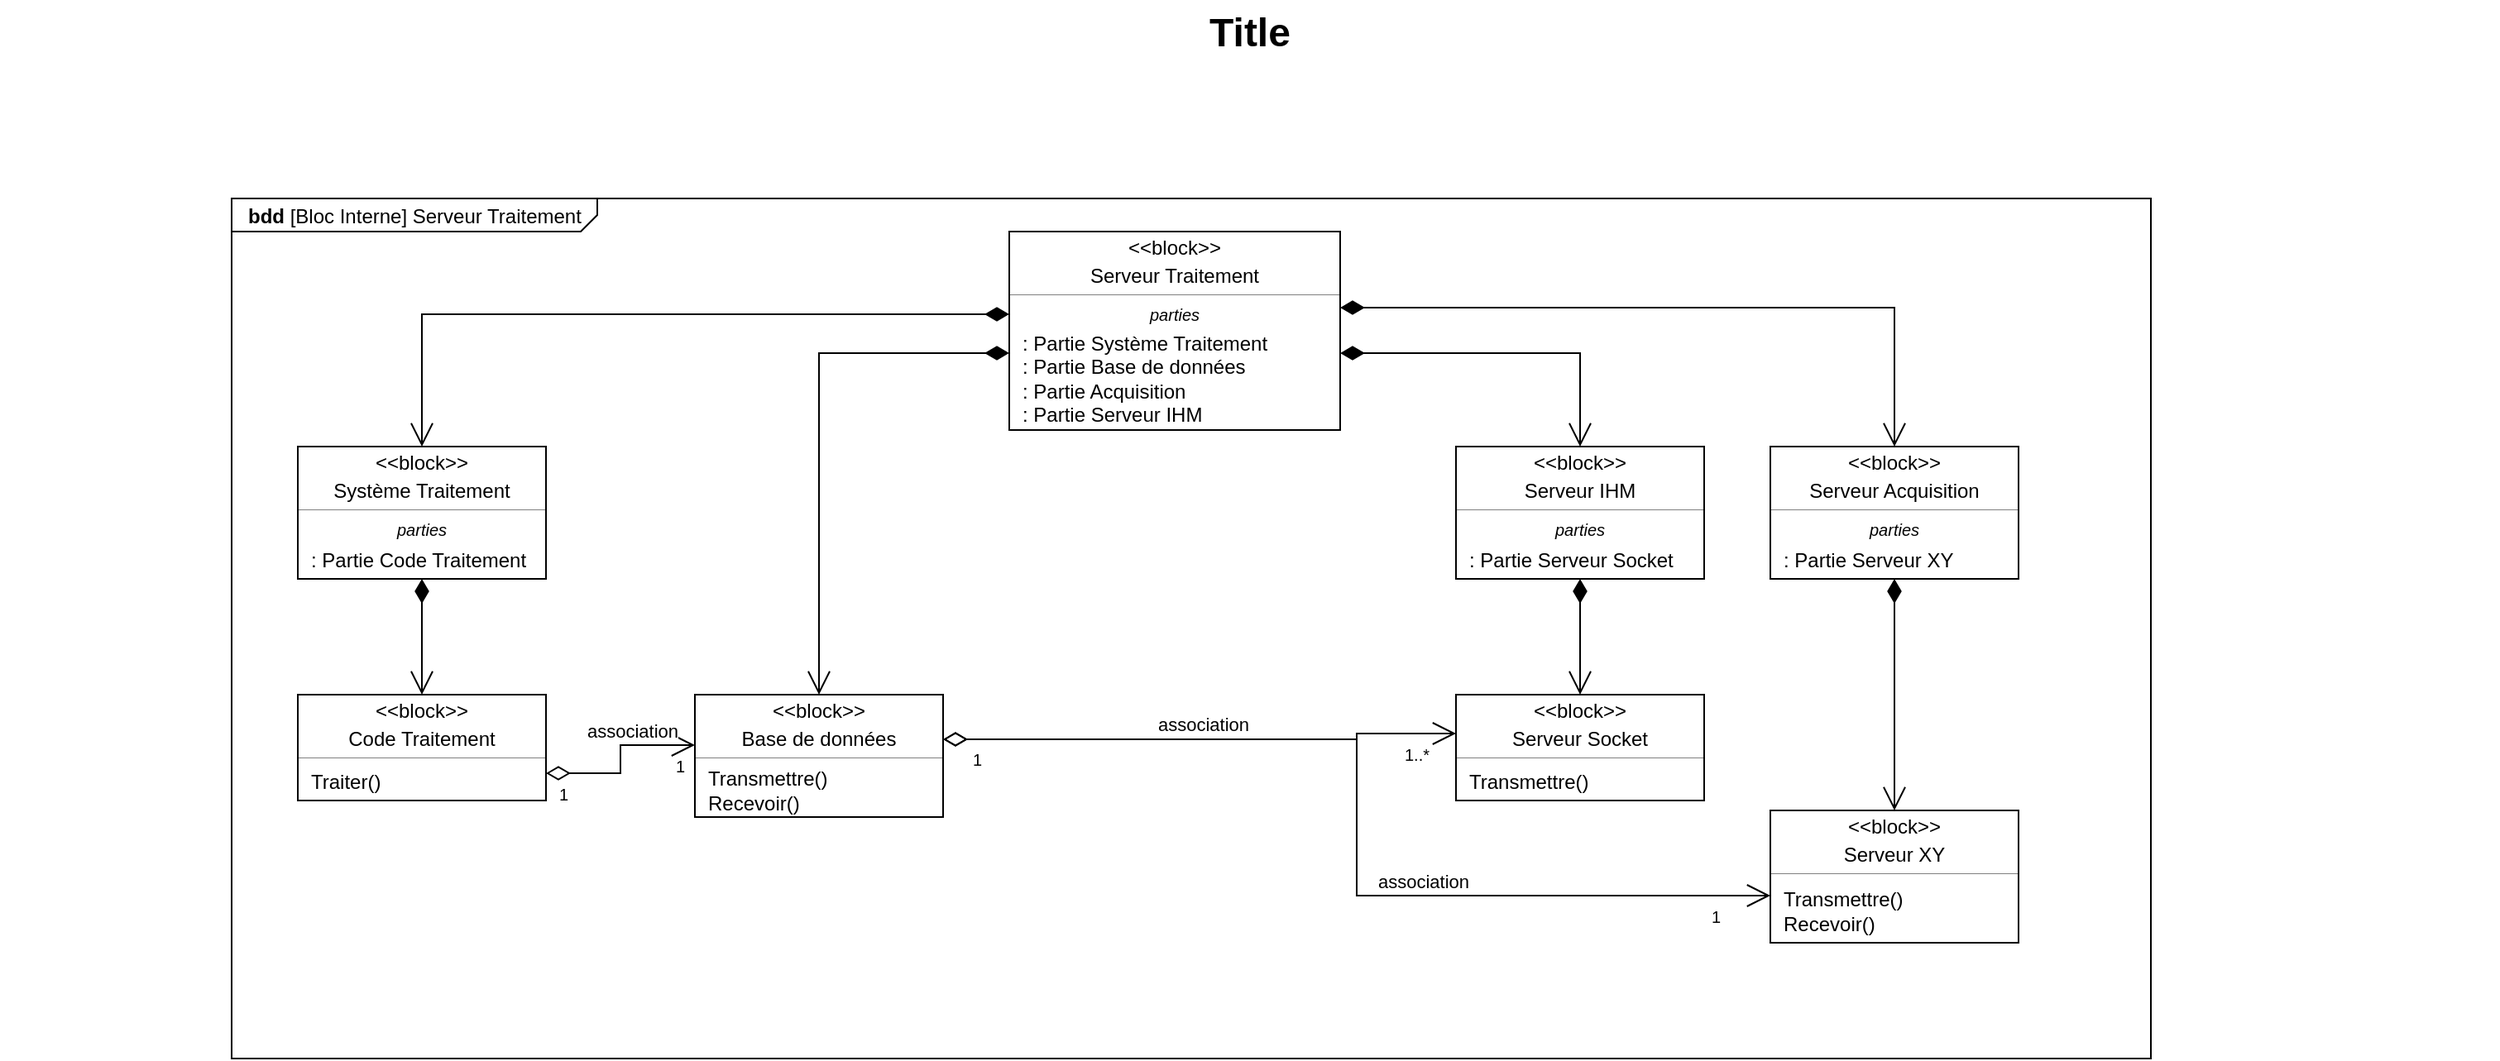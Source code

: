 <mxfile version="26.0.10">
  <diagram name="Page-1" id="929967ad-93f9-6ef4-fab6-5d389245f69c">
    <mxGraphModel dx="1388" dy="651" grid="1" gridSize="10" guides="1" tooltips="1" connect="1" arrows="1" fold="1" page="1" pageScale="1.5" pageWidth="1169" pageHeight="826" background="none" math="0" shadow="0">
      <root>
        <mxCell id="0" style=";html=1;" />
        <mxCell id="1" style=";html=1;" parent="0" />
        <mxCell id="1672d66443f91eb5-23" value="Title" style="text;strokeColor=none;fillColor=none;html=1;fontSize=24;fontStyle=1;verticalAlign=middle;align=center;" parent="1" vertex="1">
          <mxGeometry x="120" y="40" width="1510" height="40" as="geometry" />
        </mxCell>
        <mxCell id="tFnamUfkK9zu6t_N8N9w-10" value="&lt;p style=&quot;margin:0px;margin-top:4px;margin-left:10px;text-align:left;&quot;&gt;&lt;b&gt;bdd&lt;/b&gt;   [Bloc Interne] Serveur Traitement&lt;/p&gt;" style="html=1;shape=mxgraph.sysml.package;labelX=221.17;align=left;spacingLeft=10;overflow=fill;recursiveResize=0;" vertex="1" parent="1">
          <mxGeometry x="260" y="160" width="1160" height="520" as="geometry" />
        </mxCell>
        <mxCell id="tFnamUfkK9zu6t_N8N9w-16" value="" style="fontStyle=1;align=center;verticalAlign=middle;childLayout=stackLayout;horizontal=1;horizontalStack=0;resizeParent=1;resizeParentMax=0;resizeLast=0;marginBottom=0;" vertex="1" parent="1">
          <mxGeometry x="730" y="180" width="200" height="120" as="geometry" />
        </mxCell>
        <mxCell id="tFnamUfkK9zu6t_N8N9w-17" value="&amp;lt;&amp;lt;block&amp;gt;&amp;gt;" style="html=1;align=center;spacing=0;verticalAlign=middle;strokeColor=none;fillColor=none;whiteSpace=wrap;" vertex="1" parent="tFnamUfkK9zu6t_N8N9w-16">
          <mxGeometry width="200" height="20" as="geometry" />
        </mxCell>
        <mxCell id="tFnamUfkK9zu6t_N8N9w-18" value="Serveur Traitement" style="html=1;align=center;spacing=0;verticalAlign=middle;strokeColor=none;fillColor=none;whiteSpace=wrap;" vertex="1" parent="tFnamUfkK9zu6t_N8N9w-16">
          <mxGeometry y="20" width="200" height="14" as="geometry" />
        </mxCell>
        <mxCell id="tFnamUfkK9zu6t_N8N9w-26" value="" style="line;strokeWidth=0.25;fillColor=none;align=left;verticalAlign=middle;spacingTop=-1;spacingLeft=3;spacingRight=3;rotatable=0;labelPosition=right;points=[];portConstraint=eastwest;" vertex="1" parent="tFnamUfkK9zu6t_N8N9w-16">
          <mxGeometry y="34" width="200" height="8" as="geometry" />
        </mxCell>
        <mxCell id="tFnamUfkK9zu6t_N8N9w-27" value="parties" style="html=1;align=center;spacing=0;verticalAlign=middle;strokeColor=none;fillColor=none;whiteSpace=wrap;fontStyle=2;fontSize=10;" vertex="1" parent="tFnamUfkK9zu6t_N8N9w-16">
          <mxGeometry y="42" width="200" height="16" as="geometry" />
        </mxCell>
        <mxCell id="tFnamUfkK9zu6t_N8N9w-28" value=": Partie Système Traitement&lt;div&gt;: Partie Base de données&lt;/div&gt;&lt;div&gt;: Partie Acquisition&lt;/div&gt;&lt;div&gt;: Partie Serveur IHM&lt;/div&gt;" style="html=1;align=left;spacing=0;spacingLeft=8;verticalAlign=middle;strokeColor=none;fillColor=none;whiteSpace=wrap;" vertex="1" parent="tFnamUfkK9zu6t_N8N9w-16">
          <mxGeometry y="58" width="200" height="62" as="geometry" />
        </mxCell>
        <mxCell id="tFnamUfkK9zu6t_N8N9w-40" value="" style="fontStyle=1;align=center;verticalAlign=middle;childLayout=stackLayout;horizontal=1;horizontalStack=0;resizeParent=1;resizeParentMax=0;resizeLast=0;marginBottom=0;" vertex="1" parent="1">
          <mxGeometry x="300" y="310" width="150" height="80" as="geometry" />
        </mxCell>
        <mxCell id="tFnamUfkK9zu6t_N8N9w-41" value="&amp;lt;&amp;lt;block&amp;gt;&amp;gt;" style="html=1;align=center;spacing=0;verticalAlign=middle;strokeColor=none;fillColor=none;whiteSpace=wrap;" vertex="1" parent="tFnamUfkK9zu6t_N8N9w-40">
          <mxGeometry width="150" height="20" as="geometry" />
        </mxCell>
        <mxCell id="tFnamUfkK9zu6t_N8N9w-42" value="Système Traitement" style="html=1;align=center;spacing=0;verticalAlign=middle;strokeColor=none;fillColor=none;whiteSpace=wrap;" vertex="1" parent="tFnamUfkK9zu6t_N8N9w-40">
          <mxGeometry y="20" width="150" height="14" as="geometry" />
        </mxCell>
        <mxCell id="tFnamUfkK9zu6t_N8N9w-43" value="" style="line;strokeWidth=0.25;fillColor=none;align=left;verticalAlign=middle;spacingTop=-1;spacingLeft=3;spacingRight=3;rotatable=0;labelPosition=right;points=[];portConstraint=eastwest;" vertex="1" parent="tFnamUfkK9zu6t_N8N9w-40">
          <mxGeometry y="34" width="150" height="8" as="geometry" />
        </mxCell>
        <mxCell id="tFnamUfkK9zu6t_N8N9w-44" value="parties" style="html=1;align=center;spacing=0;verticalAlign=middle;strokeColor=none;fillColor=none;whiteSpace=wrap;fontStyle=2;fontSize=10;" vertex="1" parent="tFnamUfkK9zu6t_N8N9w-40">
          <mxGeometry y="42" width="150" height="16" as="geometry" />
        </mxCell>
        <mxCell id="tFnamUfkK9zu6t_N8N9w-45" value=": Partie Code Traitement" style="html=1;align=left;spacing=0;spacingLeft=8;verticalAlign=middle;strokeColor=none;fillColor=none;whiteSpace=wrap;" vertex="1" parent="tFnamUfkK9zu6t_N8N9w-40">
          <mxGeometry y="58" width="150" height="22" as="geometry" />
        </mxCell>
        <mxCell id="tFnamUfkK9zu6t_N8N9w-48" value="" style="fontStyle=1;align=center;verticalAlign=middle;childLayout=stackLayout;horizontal=1;horizontalStack=0;resizeParent=1;resizeParentMax=0;resizeLast=0;marginBottom=0;" vertex="1" parent="1">
          <mxGeometry x="540" y="460" width="150" height="74" as="geometry" />
        </mxCell>
        <mxCell id="tFnamUfkK9zu6t_N8N9w-49" value="&amp;lt;&amp;lt;block&amp;gt;&amp;gt;" style="html=1;align=center;spacing=0;verticalAlign=middle;strokeColor=none;fillColor=none;whiteSpace=wrap;" vertex="1" parent="tFnamUfkK9zu6t_N8N9w-48">
          <mxGeometry width="150" height="20" as="geometry" />
        </mxCell>
        <mxCell id="tFnamUfkK9zu6t_N8N9w-50" value="Base de données" style="html=1;align=center;spacing=0;verticalAlign=middle;strokeColor=none;fillColor=none;whiteSpace=wrap;" vertex="1" parent="tFnamUfkK9zu6t_N8N9w-48">
          <mxGeometry y="20" width="150" height="14" as="geometry" />
        </mxCell>
        <mxCell id="tFnamUfkK9zu6t_N8N9w-51" value="" style="line;strokeWidth=0.25;fillColor=none;align=left;verticalAlign=middle;spacingTop=-1;spacingLeft=3;spacingRight=3;rotatable=0;labelPosition=right;points=[];portConstraint=eastwest;" vertex="1" parent="tFnamUfkK9zu6t_N8N9w-48">
          <mxGeometry y="34" width="150" height="8" as="geometry" />
        </mxCell>
        <mxCell id="tFnamUfkK9zu6t_N8N9w-55" value="&lt;div&gt;Transmettre()&lt;br&gt;Recevoir()&lt;br&gt;&lt;/div&gt;" style="html=1;align=left;spacing=0;spacingLeft=8;verticalAlign=middle;strokeColor=none;fillColor=none;whiteSpace=wrap;" vertex="1" parent="tFnamUfkK9zu6t_N8N9w-48">
          <mxGeometry y="42" width="150" height="32" as="geometry" />
        </mxCell>
        <mxCell id="tFnamUfkK9zu6t_N8N9w-56" value="" style="fontStyle=1;align=center;verticalAlign=middle;childLayout=stackLayout;horizontal=1;horizontalStack=0;resizeParent=1;resizeParentMax=0;resizeLast=0;marginBottom=0;" vertex="1" parent="1">
          <mxGeometry x="1190" y="310" width="150" height="80" as="geometry" />
        </mxCell>
        <mxCell id="tFnamUfkK9zu6t_N8N9w-57" value="&amp;lt;&amp;lt;block&amp;gt;&amp;gt;" style="html=1;align=center;spacing=0;verticalAlign=middle;strokeColor=none;fillColor=none;whiteSpace=wrap;" vertex="1" parent="tFnamUfkK9zu6t_N8N9w-56">
          <mxGeometry width="150" height="20" as="geometry" />
        </mxCell>
        <mxCell id="tFnamUfkK9zu6t_N8N9w-58" value="Serveur Acquisition" style="html=1;align=center;spacing=0;verticalAlign=middle;strokeColor=none;fillColor=none;whiteSpace=wrap;" vertex="1" parent="tFnamUfkK9zu6t_N8N9w-56">
          <mxGeometry y="20" width="150" height="14" as="geometry" />
        </mxCell>
        <mxCell id="tFnamUfkK9zu6t_N8N9w-59" value="" style="line;strokeWidth=0.25;fillColor=none;align=left;verticalAlign=middle;spacingTop=-1;spacingLeft=3;spacingRight=3;rotatable=0;labelPosition=right;points=[];portConstraint=eastwest;" vertex="1" parent="tFnamUfkK9zu6t_N8N9w-56">
          <mxGeometry y="34" width="150" height="8" as="geometry" />
        </mxCell>
        <mxCell id="tFnamUfkK9zu6t_N8N9w-60" value="parties" style="html=1;align=center;spacing=0;verticalAlign=middle;strokeColor=none;fillColor=none;whiteSpace=wrap;fontStyle=2;fontSize=10;" vertex="1" parent="tFnamUfkK9zu6t_N8N9w-56">
          <mxGeometry y="42" width="150" height="16" as="geometry" />
        </mxCell>
        <mxCell id="tFnamUfkK9zu6t_N8N9w-61" value="&lt;div&gt;: Partie Serveur XY&lt;/div&gt;" style="html=1;align=left;spacing=0;spacingLeft=8;verticalAlign=middle;strokeColor=none;fillColor=none;whiteSpace=wrap;" vertex="1" parent="tFnamUfkK9zu6t_N8N9w-56">
          <mxGeometry y="58" width="150" height="22" as="geometry" />
        </mxCell>
        <mxCell id="tFnamUfkK9zu6t_N8N9w-85" value="" style="fontStyle=1;align=center;verticalAlign=middle;childLayout=stackLayout;horizontal=1;horizontalStack=0;resizeParent=1;resizeParentMax=0;resizeLast=0;marginBottom=0;" vertex="1" parent="1">
          <mxGeometry x="1000" y="310" width="150" height="80" as="geometry" />
        </mxCell>
        <mxCell id="tFnamUfkK9zu6t_N8N9w-86" value="&amp;lt;&amp;lt;block&amp;gt;&amp;gt;" style="html=1;align=center;spacing=0;verticalAlign=middle;strokeColor=none;fillColor=none;whiteSpace=wrap;" vertex="1" parent="tFnamUfkK9zu6t_N8N9w-85">
          <mxGeometry width="150" height="20" as="geometry" />
        </mxCell>
        <mxCell id="tFnamUfkK9zu6t_N8N9w-87" value="Serveur IHM" style="html=1;align=center;spacing=0;verticalAlign=middle;strokeColor=none;fillColor=none;whiteSpace=wrap;" vertex="1" parent="tFnamUfkK9zu6t_N8N9w-85">
          <mxGeometry y="20" width="150" height="14" as="geometry" />
        </mxCell>
        <mxCell id="tFnamUfkK9zu6t_N8N9w-88" value="" style="line;strokeWidth=0.25;fillColor=none;align=left;verticalAlign=middle;spacingTop=-1;spacingLeft=3;spacingRight=3;rotatable=0;labelPosition=right;points=[];portConstraint=eastwest;" vertex="1" parent="tFnamUfkK9zu6t_N8N9w-85">
          <mxGeometry y="34" width="150" height="8" as="geometry" />
        </mxCell>
        <mxCell id="tFnamUfkK9zu6t_N8N9w-89" value="parties" style="html=1;align=center;spacing=0;verticalAlign=middle;strokeColor=none;fillColor=none;whiteSpace=wrap;fontStyle=2;fontSize=10;" vertex="1" parent="tFnamUfkK9zu6t_N8N9w-85">
          <mxGeometry y="42" width="150" height="16" as="geometry" />
        </mxCell>
        <mxCell id="tFnamUfkK9zu6t_N8N9w-90" value="&lt;div&gt;: Partie Serveur Socket&lt;/div&gt;" style="html=1;align=left;spacing=0;spacingLeft=8;verticalAlign=middle;strokeColor=none;fillColor=none;whiteSpace=wrap;" vertex="1" parent="tFnamUfkK9zu6t_N8N9w-85">
          <mxGeometry y="58" width="150" height="22" as="geometry" />
        </mxCell>
        <mxCell id="tFnamUfkK9zu6t_N8N9w-93" value="" style="fontStyle=1;align=center;verticalAlign=middle;childLayout=stackLayout;horizontal=1;horizontalStack=0;resizeParent=1;resizeParentMax=0;resizeLast=0;marginBottom=0;" vertex="1" parent="1">
          <mxGeometry x="1000" y="460" width="150" height="64" as="geometry" />
        </mxCell>
        <mxCell id="tFnamUfkK9zu6t_N8N9w-94" value="&amp;lt;&amp;lt;block&amp;gt;&amp;gt;" style="html=1;align=center;spacing=0;verticalAlign=middle;strokeColor=none;fillColor=none;whiteSpace=wrap;" vertex="1" parent="tFnamUfkK9zu6t_N8N9w-93">
          <mxGeometry width="150" height="20" as="geometry" />
        </mxCell>
        <mxCell id="tFnamUfkK9zu6t_N8N9w-95" value="Serveur Socket" style="html=1;align=center;spacing=0;verticalAlign=middle;strokeColor=none;fillColor=none;whiteSpace=wrap;" vertex="1" parent="tFnamUfkK9zu6t_N8N9w-93">
          <mxGeometry y="20" width="150" height="14" as="geometry" />
        </mxCell>
        <mxCell id="tFnamUfkK9zu6t_N8N9w-99" value="" style="line;strokeWidth=0.25;fillColor=none;align=left;verticalAlign=middle;spacingTop=-1;spacingLeft=3;spacingRight=3;rotatable=0;labelPosition=right;points=[];portConstraint=eastwest;" vertex="1" parent="tFnamUfkK9zu6t_N8N9w-93">
          <mxGeometry y="34" width="150" height="8" as="geometry" />
        </mxCell>
        <mxCell id="tFnamUfkK9zu6t_N8N9w-100" value="&lt;div&gt;Transmettre()&lt;/div&gt;" style="html=1;align=left;spacing=0;spacingLeft=8;verticalAlign=middle;strokeColor=none;fillColor=none;whiteSpace=wrap;" vertex="1" parent="tFnamUfkK9zu6t_N8N9w-93">
          <mxGeometry y="42" width="150" height="22" as="geometry" />
        </mxCell>
        <mxCell id="tFnamUfkK9zu6t_N8N9w-101" value="" style="fontStyle=1;align=center;verticalAlign=middle;childLayout=stackLayout;horizontal=1;horizontalStack=0;resizeParent=1;resizeParentMax=0;resizeLast=0;marginBottom=0;" vertex="1" parent="1">
          <mxGeometry x="1190" y="530" width="150" height="80" as="geometry" />
        </mxCell>
        <mxCell id="tFnamUfkK9zu6t_N8N9w-102" value="&amp;lt;&amp;lt;block&amp;gt;&amp;gt;" style="html=1;align=center;spacing=0;verticalAlign=middle;strokeColor=none;fillColor=none;whiteSpace=wrap;" vertex="1" parent="tFnamUfkK9zu6t_N8N9w-101">
          <mxGeometry width="150" height="20" as="geometry" />
        </mxCell>
        <mxCell id="tFnamUfkK9zu6t_N8N9w-103" value="Serveur XY" style="html=1;align=center;spacing=0;verticalAlign=middle;strokeColor=none;fillColor=none;whiteSpace=wrap;" vertex="1" parent="tFnamUfkK9zu6t_N8N9w-101">
          <mxGeometry y="20" width="150" height="14" as="geometry" />
        </mxCell>
        <mxCell id="tFnamUfkK9zu6t_N8N9w-107" value="" style="line;strokeWidth=0.25;fillColor=none;align=left;verticalAlign=middle;spacingTop=-1;spacingLeft=3;spacingRight=3;rotatable=0;labelPosition=right;points=[];portConstraint=eastwest;" vertex="1" parent="tFnamUfkK9zu6t_N8N9w-101">
          <mxGeometry y="34" width="150" height="8" as="geometry" />
        </mxCell>
        <mxCell id="tFnamUfkK9zu6t_N8N9w-108" value="Transmettre()&lt;br&gt;Recevoir()" style="html=1;align=left;spacing=0;spacingLeft=8;verticalAlign=middle;strokeColor=none;fillColor=none;whiteSpace=wrap;" vertex="1" parent="tFnamUfkK9zu6t_N8N9w-101">
          <mxGeometry y="42" width="150" height="38" as="geometry" />
        </mxCell>
        <mxCell id="tFnamUfkK9zu6t_N8N9w-109" value="" style="fontStyle=1;align=center;verticalAlign=middle;childLayout=stackLayout;horizontal=1;horizontalStack=0;resizeParent=1;resizeParentMax=0;resizeLast=0;marginBottom=0;" vertex="1" parent="1">
          <mxGeometry x="300" y="460" width="150" height="64" as="geometry" />
        </mxCell>
        <mxCell id="tFnamUfkK9zu6t_N8N9w-110" value="&amp;lt;&amp;lt;block&amp;gt;&amp;gt;" style="html=1;align=center;spacing=0;verticalAlign=middle;strokeColor=none;fillColor=none;whiteSpace=wrap;" vertex="1" parent="tFnamUfkK9zu6t_N8N9w-109">
          <mxGeometry width="150" height="20" as="geometry" />
        </mxCell>
        <mxCell id="tFnamUfkK9zu6t_N8N9w-111" value="Code Traitement" style="html=1;align=center;spacing=0;verticalAlign=middle;strokeColor=none;fillColor=none;whiteSpace=wrap;" vertex="1" parent="tFnamUfkK9zu6t_N8N9w-109">
          <mxGeometry y="20" width="150" height="14" as="geometry" />
        </mxCell>
        <mxCell id="tFnamUfkK9zu6t_N8N9w-112" value="" style="line;strokeWidth=0.25;fillColor=none;align=left;verticalAlign=middle;spacingTop=-1;spacingLeft=3;spacingRight=3;rotatable=0;labelPosition=right;points=[];portConstraint=eastwest;" vertex="1" parent="tFnamUfkK9zu6t_N8N9w-109">
          <mxGeometry y="34" width="150" height="8" as="geometry" />
        </mxCell>
        <mxCell id="tFnamUfkK9zu6t_N8N9w-113" value="&lt;div&gt;Traiter()&lt;/div&gt;" style="html=1;align=left;spacing=0;spacingLeft=8;verticalAlign=middle;strokeColor=none;fillColor=none;whiteSpace=wrap;" vertex="1" parent="tFnamUfkK9zu6t_N8N9w-109">
          <mxGeometry y="42" width="150" height="22" as="geometry" />
        </mxCell>
        <mxCell id="tFnamUfkK9zu6t_N8N9w-117" value="" style="verticalAlign=bottom;html=1;endArrow=open;endSize=12;edgeStyle=orthogonalEdgeStyle;startFill=1;startSize=12;startArrow=diamondThin;rounded=0;exitX=1;exitY=0.25;exitDx=0;exitDy=0;entryX=0.5;entryY=0;entryDx=0;entryDy=0;" edge="1" parent="1" source="tFnamUfkK9zu6t_N8N9w-28" target="tFnamUfkK9zu6t_N8N9w-86">
          <mxGeometry relative="1" as="geometry">
            <mxPoint x="730" y="430" as="sourcePoint" />
            <mxPoint x="980" y="430" as="targetPoint" />
          </mxGeometry>
        </mxCell>
        <mxCell id="tFnamUfkK9zu6t_N8N9w-121" value="" style="verticalAlign=bottom;html=1;endArrow=open;endSize=12;edgeStyle=orthogonalEdgeStyle;startFill=1;startSize=12;startArrow=diamondThin;rounded=0;exitX=1;exitY=0.25;exitDx=0;exitDy=0;" edge="1" parent="1" source="tFnamUfkK9zu6t_N8N9w-27" target="tFnamUfkK9zu6t_N8N9w-57">
          <mxGeometry relative="1" as="geometry">
            <mxPoint x="950" y="230" as="sourcePoint" />
            <mxPoint x="1200" y="230" as="targetPoint" />
          </mxGeometry>
        </mxCell>
        <mxCell id="tFnamUfkK9zu6t_N8N9w-130" value="" style="verticalAlign=bottom;html=1;endArrow=open;endSize=12;edgeStyle=orthogonalEdgeStyle;startFill=1;startSize=12;startArrow=diamondThin;rounded=0;exitX=0;exitY=0.5;exitDx=0;exitDy=0;entryX=0.5;entryY=0;entryDx=0;entryDy=0;" edge="1" parent="1" source="tFnamUfkK9zu6t_N8N9w-27" target="tFnamUfkK9zu6t_N8N9w-41">
          <mxGeometry relative="1" as="geometry">
            <mxPoint x="620" y="420" as="sourcePoint" />
            <mxPoint x="955" y="496" as="targetPoint" />
          </mxGeometry>
        </mxCell>
        <mxCell id="tFnamUfkK9zu6t_N8N9w-132" value="" style="verticalAlign=bottom;html=1;endArrow=open;endSize=12;edgeStyle=orthogonalEdgeStyle;startFill=1;startSize=12;startArrow=diamondThin;rounded=0;exitX=0;exitY=0.25;exitDx=0;exitDy=0;entryX=0.5;entryY=0;entryDx=0;entryDy=0;" edge="1" parent="1" source="tFnamUfkK9zu6t_N8N9w-28" target="tFnamUfkK9zu6t_N8N9w-49">
          <mxGeometry relative="1" as="geometry">
            <mxPoint x="740" y="240" as="sourcePoint" />
            <mxPoint x="595" y="320" as="targetPoint" />
          </mxGeometry>
        </mxCell>
        <mxCell id="tFnamUfkK9zu6t_N8N9w-133" value="" style="verticalAlign=bottom;html=1;endArrow=open;endSize=12;edgeStyle=orthogonalEdgeStyle;startFill=1;startSize=12;startArrow=diamondThin;rounded=0;exitX=0.5;exitY=1;exitDx=0;exitDy=0;entryX=0.5;entryY=0;entryDx=0;entryDy=0;" edge="1" parent="1" source="tFnamUfkK9zu6t_N8N9w-45" target="tFnamUfkK9zu6t_N8N9w-110">
          <mxGeometry relative="1" as="geometry">
            <mxPoint x="740" y="263" as="sourcePoint" />
            <mxPoint x="595" y="320" as="targetPoint" />
          </mxGeometry>
        </mxCell>
        <mxCell id="tFnamUfkK9zu6t_N8N9w-134" value="" style="verticalAlign=bottom;html=1;endArrow=open;endSize=12;edgeStyle=orthogonalEdgeStyle;startFill=1;startSize=12;startArrow=diamondThin;rounded=0;exitX=0.5;exitY=1;exitDx=0;exitDy=0;" edge="1" parent="1" source="tFnamUfkK9zu6t_N8N9w-61" target="tFnamUfkK9zu6t_N8N9w-102">
          <mxGeometry relative="1" as="geometry">
            <mxPoint x="385" y="400" as="sourcePoint" />
            <mxPoint x="385" y="450" as="targetPoint" />
          </mxGeometry>
        </mxCell>
        <mxCell id="tFnamUfkK9zu6t_N8N9w-135" value="" style="verticalAlign=bottom;html=1;endArrow=open;endSize=12;edgeStyle=orthogonalEdgeStyle;startFill=1;startSize=12;startArrow=diamondThin;rounded=0;exitX=0.5;exitY=1;exitDx=0;exitDy=0;entryX=0.5;entryY=0;entryDx=0;entryDy=0;" edge="1" parent="1" source="tFnamUfkK9zu6t_N8N9w-90" target="tFnamUfkK9zu6t_N8N9w-94">
          <mxGeometry relative="1" as="geometry">
            <mxPoint x="1275" y="400" as="sourcePoint" />
            <mxPoint x="1275" y="470" as="targetPoint" />
          </mxGeometry>
        </mxCell>
        <mxCell id="tFnamUfkK9zu6t_N8N9w-140" value="association" style="verticalAlign=bottom;html=1;endArrow=open;endSize=12;edgeStyle=orthogonalEdgeStyle;startFill=0;startSize=12;startArrow=diamondThin;rounded=0;entryX=0;entryY=0.25;entryDx=0;entryDy=0;exitX=1;exitY=0.5;exitDx=0;exitDy=0;" edge="1" parent="1" source="tFnamUfkK9zu6t_N8N9w-50" target="tFnamUfkK9zu6t_N8N9w-95">
          <mxGeometry relative="1" as="geometry">
            <mxPoint x="660" y="500" as="sourcePoint" />
            <mxPoint x="910" y="500" as="targetPoint" />
            <Array as="points">
              <mxPoint x="940" y="487" />
              <mxPoint x="940" y="484" />
            </Array>
          </mxGeometry>
        </mxCell>
        <mxCell id="tFnamUfkK9zu6t_N8N9w-141" value="1" style="resizable=0;html=1;align=left;verticalAlign=top;labelBackgroundColor=none;fontSize=10" connectable="0" vertex="1" parent="tFnamUfkK9zu6t_N8N9w-140">
          <mxGeometry x="-0.9" relative="1" as="geometry" />
        </mxCell>
        <mxCell id="tFnamUfkK9zu6t_N8N9w-142" value="&lt;div&gt;&lt;span style=&quot;background-color: transparent; color: light-dark(rgb(0, 0, 0), rgb(255, 255, 255));&quot;&gt;1..*&lt;/span&gt;&lt;/div&gt;" style="resizable=0;html=1;align=right;verticalAlign=top;labelBackgroundColor=none;fontSize=10" connectable="0" vertex="1" parent="tFnamUfkK9zu6t_N8N9w-140">
          <mxGeometry x="0.9" relative="1" as="geometry" />
        </mxCell>
        <mxCell id="tFnamUfkK9zu6t_N8N9w-143" value="" style="resizable=0;html=1;align=right;verticalAlign=bottom;labelBackgroundColor=none;fontSize=10" connectable="0" vertex="1" parent="tFnamUfkK9zu6t_N8N9w-140">
          <mxGeometry x="0.9" relative="1" as="geometry" />
        </mxCell>
        <mxCell id="tFnamUfkK9zu6t_N8N9w-144" value="association" style="verticalAlign=bottom;html=1;endArrow=open;endSize=12;edgeStyle=orthogonalEdgeStyle;startFill=0;startSize=12;startArrow=diamondThin;rounded=0;entryX=0;entryY=0.75;entryDx=0;entryDy=0;exitX=1;exitY=0.25;exitDx=0;exitDy=0;" edge="1" parent="1" source="tFnamUfkK9zu6t_N8N9w-113" target="tFnamUfkK9zu6t_N8N9w-50">
          <mxGeometry x="0.281" relative="1" as="geometry">
            <mxPoint x="480" y="500" as="sourcePoint" />
            <mxPoint x="810" y="540" as="targetPoint" />
            <mxPoint as="offset" />
          </mxGeometry>
        </mxCell>
        <mxCell id="tFnamUfkK9zu6t_N8N9w-145" value="1" style="resizable=0;html=1;align=left;verticalAlign=top;labelBackgroundColor=none;fontSize=10" connectable="0" vertex="1" parent="tFnamUfkK9zu6t_N8N9w-144">
          <mxGeometry x="-0.9" relative="1" as="geometry" />
        </mxCell>
        <mxCell id="tFnamUfkK9zu6t_N8N9w-146" value="&lt;div&gt;&lt;span style=&quot;background-color: transparent; color: light-dark(rgb(0, 0, 0), rgb(255, 255, 255));&quot;&gt;1&lt;/span&gt;&lt;/div&gt;" style="resizable=0;html=1;align=right;verticalAlign=top;labelBackgroundColor=none;fontSize=10" connectable="0" vertex="1" parent="tFnamUfkK9zu6t_N8N9w-144">
          <mxGeometry x="0.9" relative="1" as="geometry" />
        </mxCell>
        <mxCell id="tFnamUfkK9zu6t_N8N9w-147" value="" style="resizable=0;html=1;align=right;verticalAlign=bottom;labelBackgroundColor=none;fontSize=10" connectable="0" vertex="1" parent="tFnamUfkK9zu6t_N8N9w-144">
          <mxGeometry x="0.9" relative="1" as="geometry" />
        </mxCell>
        <mxCell id="tFnamUfkK9zu6t_N8N9w-148" value="association" style="verticalAlign=bottom;html=1;endArrow=open;endSize=12;edgeStyle=orthogonalEdgeStyle;startFill=0;startSize=12;startArrow=diamondThin;rounded=0;entryX=0;entryY=0.25;entryDx=0;entryDy=0;exitX=1;exitY=0.5;exitDx=0;exitDy=0;" edge="1" parent="1" source="tFnamUfkK9zu6t_N8N9w-50" target="tFnamUfkK9zu6t_N8N9w-108">
          <mxGeometry x="0.293" relative="1" as="geometry">
            <mxPoint x="680" y="507" as="sourcePoint" />
            <mxPoint x="1020" y="504" as="targetPoint" />
            <mxPoint as="offset" />
          </mxGeometry>
        </mxCell>
        <mxCell id="tFnamUfkK9zu6t_N8N9w-150" value="&lt;div&gt;&lt;span style=&quot;background-color: transparent; color: light-dark(rgb(0, 0, 0), rgb(255, 255, 255));&quot;&gt;1&lt;/span&gt;&lt;/div&gt;" style="resizable=0;html=1;align=right;verticalAlign=top;labelBackgroundColor=none;fontSize=10" connectable="0" vertex="1" parent="tFnamUfkK9zu6t_N8N9w-148">
          <mxGeometry x="0.9" relative="1" as="geometry" />
        </mxCell>
        <mxCell id="tFnamUfkK9zu6t_N8N9w-151" value="" style="resizable=0;html=1;align=right;verticalAlign=bottom;labelBackgroundColor=none;fontSize=10" connectable="0" vertex="1" parent="tFnamUfkK9zu6t_N8N9w-148">
          <mxGeometry x="0.9" relative="1" as="geometry" />
        </mxCell>
      </root>
    </mxGraphModel>
  </diagram>
</mxfile>
